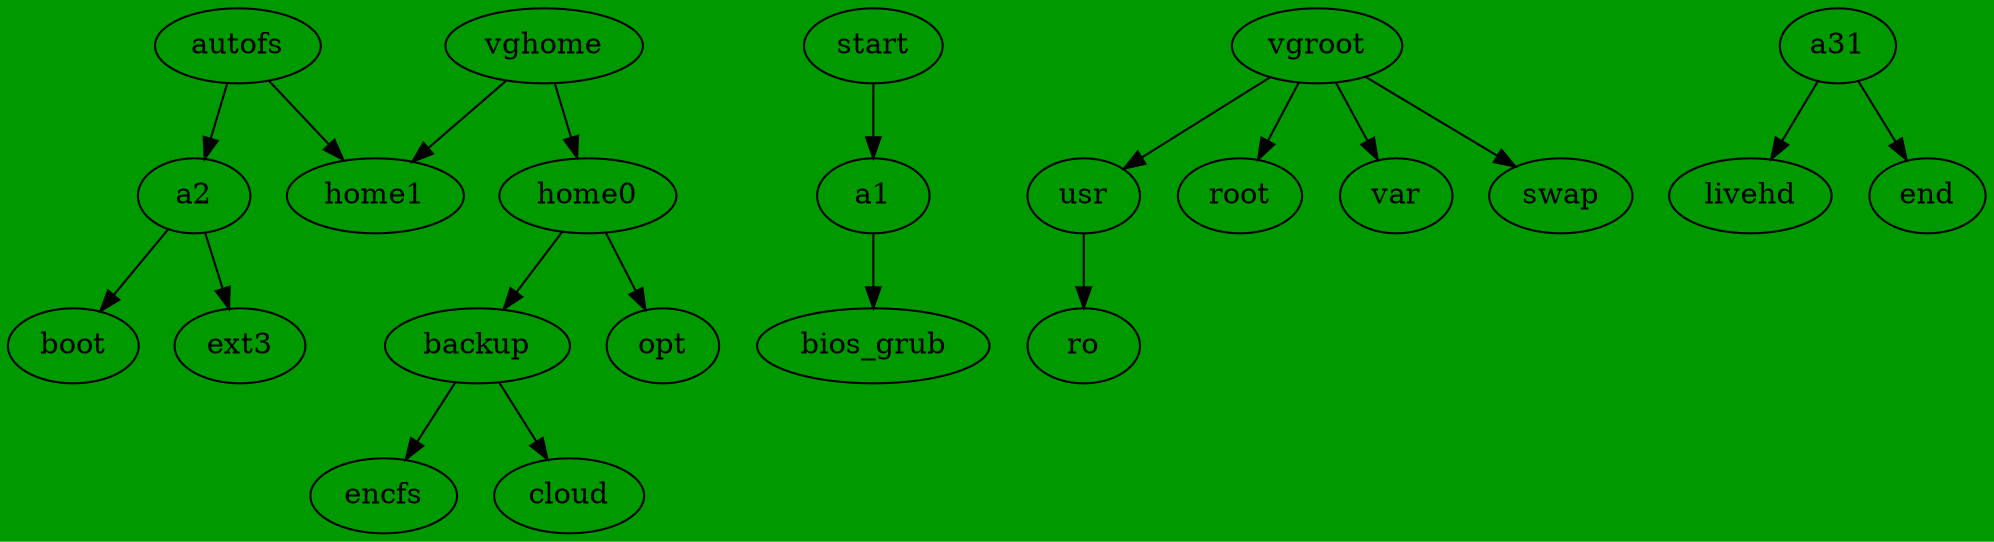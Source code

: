 // dot -Tpng  parted.dot -o line1.png
//  default ext4
digraph G {
  bgcolor ="#009900";
  autofs->home1;
  autofs->a2;
  start->a1;
  a1->bios_grub;
  a2 -> boot;
  a2 -> ext3;
  usr ->ro;
  home0->backup;
  home0->opt;
  a31->livehd;
  a31->end;
  backup -> encfs;
  backup -> cloud;
  vgroot->root ;
  vgroot->usr;
  vgroot->var;
  vgroot->swap;
  vghome->home0;
  vghome->home1;
}
